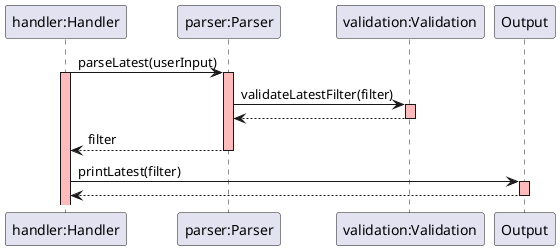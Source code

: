 @startuml
skinparam sequenceReferenceBackgroundColor lightblue
participant "handler:Handler" as Handler
participant "parser:Parser" as Parser
participant "validation:Validation" as Validation


Handler -> Parser: parseLatest(userInput)
activate Handler #FFBBBB
activate Parser #FFBBBB


    Parser -> Validation: validateLatestFilter(filter) 
    activate Validation #FFBBBB
    Validation --> Parser: 
    deactivate Validation #FFBBBB
    Parser --> Handler: filter
deactivate Parser
Handler -> Output : printLatest(filter)
activate Output #FFBBBB
Output --> Handler
deactivate Output
@enduml
